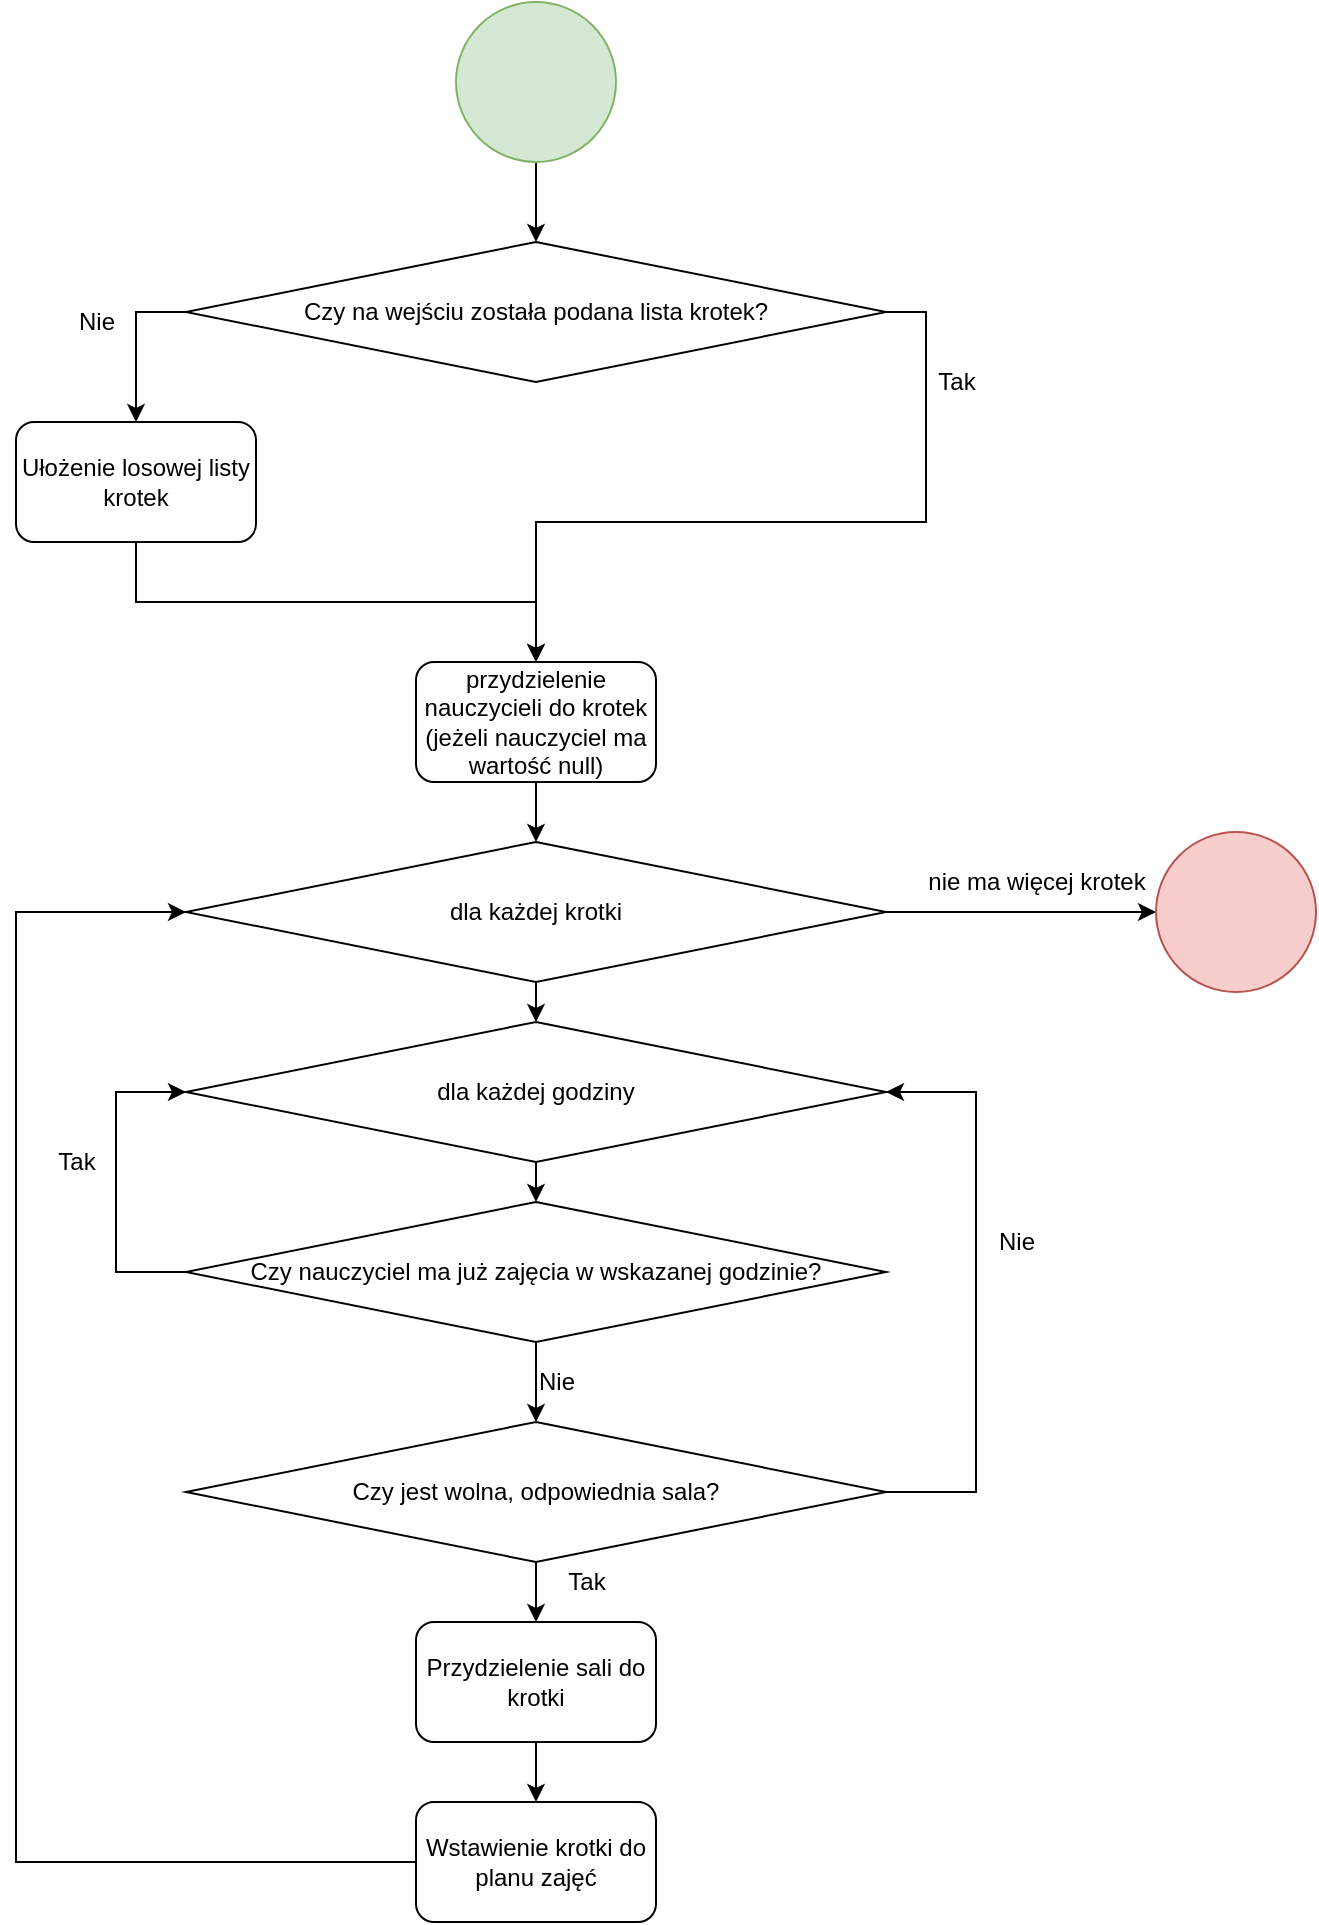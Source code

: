 <mxfile version="16.2.7" type="device"><diagram id="C5RBs43oDa-KdzZeNtuy" name="Page-1"><mxGraphModel dx="1426" dy="820" grid="1" gridSize="10" guides="1" tooltips="1" connect="1" arrows="1" fold="1" page="1" pageScale="1" pageWidth="827" pageHeight="1169" math="0" shadow="0"><root><mxCell id="WIyWlLk6GJQsqaUBKTNV-0"/><mxCell id="WIyWlLk6GJQsqaUBKTNV-1" parent="WIyWlLk6GJQsqaUBKTNV-0"/><mxCell id="LEY-k4mn6A5t5b1xq3u5-11" style="edgeStyle=orthogonalEdgeStyle;rounded=0;orthogonalLoop=1;jettySize=auto;html=1;exitX=0.5;exitY=1;exitDx=0;exitDy=0;entryX=0.5;entryY=0;entryDx=0;entryDy=0;" edge="1" parent="WIyWlLk6GJQsqaUBKTNV-1" source="LEY-k4mn6A5t5b1xq3u5-0" target="LEY-k4mn6A5t5b1xq3u5-2"><mxGeometry relative="1" as="geometry"/></mxCell><mxCell id="LEY-k4mn6A5t5b1xq3u5-0" value="" style="ellipse;whiteSpace=wrap;html=1;aspect=fixed;fillColor=#d5e8d4;strokeColor=#82b366;" vertex="1" parent="WIyWlLk6GJQsqaUBKTNV-1"><mxGeometry x="320" y="10" width="80" height="80" as="geometry"/></mxCell><mxCell id="LEY-k4mn6A5t5b1xq3u5-5" style="edgeStyle=orthogonalEdgeStyle;rounded=0;orthogonalLoop=1;jettySize=auto;html=1;exitX=0;exitY=0.5;exitDx=0;exitDy=0;entryX=0.5;entryY=0;entryDx=0;entryDy=0;" edge="1" parent="WIyWlLk6GJQsqaUBKTNV-1" source="LEY-k4mn6A5t5b1xq3u5-2" target="LEY-k4mn6A5t5b1xq3u5-1"><mxGeometry relative="1" as="geometry"/></mxCell><mxCell id="LEY-k4mn6A5t5b1xq3u5-9" style="edgeStyle=orthogonalEdgeStyle;rounded=0;orthogonalLoop=1;jettySize=auto;html=1;exitX=1;exitY=0.5;exitDx=0;exitDy=0;entryX=0.5;entryY=0;entryDx=0;entryDy=0;" edge="1" parent="WIyWlLk6GJQsqaUBKTNV-1" source="LEY-k4mn6A5t5b1xq3u5-2" target="LEY-k4mn6A5t5b1xq3u5-16"><mxGeometry relative="1" as="geometry"><mxPoint x="430" y="360" as="targetPoint"/></mxGeometry></mxCell><mxCell id="LEY-k4mn6A5t5b1xq3u5-2" value="Czy na wejściu została podana lista krotek?" style="rhombus;whiteSpace=wrap;html=1;" vertex="1" parent="WIyWlLk6GJQsqaUBKTNV-1"><mxGeometry x="185" y="130" width="350" height="70" as="geometry"/></mxCell><mxCell id="LEY-k4mn6A5t5b1xq3u5-8" style="edgeStyle=orthogonalEdgeStyle;rounded=0;orthogonalLoop=1;jettySize=auto;html=1;exitX=0.5;exitY=1;exitDx=0;exitDy=0;entryX=0.5;entryY=0;entryDx=0;entryDy=0;" edge="1" parent="WIyWlLk6GJQsqaUBKTNV-1" source="LEY-k4mn6A5t5b1xq3u5-1" target="LEY-k4mn6A5t5b1xq3u5-16"><mxGeometry relative="1" as="geometry"><mxPoint x="360" y="330" as="targetPoint"/></mxGeometry></mxCell><mxCell id="LEY-k4mn6A5t5b1xq3u5-1" value="Ułożenie losowej listy krotek" style="rounded=1;whiteSpace=wrap;html=1;" vertex="1" parent="WIyWlLk6GJQsqaUBKTNV-1"><mxGeometry x="100" y="220" width="120" height="60" as="geometry"/></mxCell><mxCell id="LEY-k4mn6A5t5b1xq3u5-6" value="Nie" style="text;html=1;align=center;verticalAlign=middle;resizable=0;points=[];autosize=1;strokeColor=none;fillColor=none;" vertex="1" parent="WIyWlLk6GJQsqaUBKTNV-1"><mxGeometry x="125" y="160" width="30" height="20" as="geometry"/></mxCell><mxCell id="LEY-k4mn6A5t5b1xq3u5-10" value="Tak" style="text;html=1;align=center;verticalAlign=middle;resizable=0;points=[];autosize=1;strokeColor=none;fillColor=none;" vertex="1" parent="WIyWlLk6GJQsqaUBKTNV-1"><mxGeometry x="555" y="190" width="30" height="20" as="geometry"/></mxCell><mxCell id="LEY-k4mn6A5t5b1xq3u5-20" style="edgeStyle=elbowEdgeStyle;rounded=0;orthogonalLoop=1;jettySize=auto;html=1;exitX=0.5;exitY=1;exitDx=0;exitDy=0;entryX=0.5;entryY=0;entryDx=0;entryDy=0;" edge="1" parent="WIyWlLk6GJQsqaUBKTNV-1" source="LEY-k4mn6A5t5b1xq3u5-14" target="LEY-k4mn6A5t5b1xq3u5-15"><mxGeometry relative="1" as="geometry"/></mxCell><mxCell id="LEY-k4mn6A5t5b1xq3u5-34" style="edgeStyle=elbowEdgeStyle;rounded=0;orthogonalLoop=1;jettySize=auto;html=1;exitX=1;exitY=0.5;exitDx=0;exitDy=0;entryX=0;entryY=0.5;entryDx=0;entryDy=0;" edge="1" parent="WIyWlLk6GJQsqaUBKTNV-1" source="LEY-k4mn6A5t5b1xq3u5-14" target="LEY-k4mn6A5t5b1xq3u5-33"><mxGeometry relative="1" as="geometry"/></mxCell><mxCell id="LEY-k4mn6A5t5b1xq3u5-14" value="dla każdej krotki" style="rhombus;whiteSpace=wrap;html=1;" vertex="1" parent="WIyWlLk6GJQsqaUBKTNV-1"><mxGeometry x="185" y="430" width="350" height="70" as="geometry"/></mxCell><mxCell id="LEY-k4mn6A5t5b1xq3u5-21" style="edgeStyle=elbowEdgeStyle;rounded=0;orthogonalLoop=1;jettySize=auto;html=1;exitX=0.5;exitY=1;exitDx=0;exitDy=0;entryX=0.5;entryY=0;entryDx=0;entryDy=0;" edge="1" parent="WIyWlLk6GJQsqaUBKTNV-1" source="LEY-k4mn6A5t5b1xq3u5-15" target="LEY-k4mn6A5t5b1xq3u5-18"><mxGeometry relative="1" as="geometry"/></mxCell><mxCell id="LEY-k4mn6A5t5b1xq3u5-15" value="dla każdej godziny" style="rhombus;whiteSpace=wrap;html=1;" vertex="1" parent="WIyWlLk6GJQsqaUBKTNV-1"><mxGeometry x="185" y="520" width="350" height="70" as="geometry"/></mxCell><mxCell id="LEY-k4mn6A5t5b1xq3u5-17" style="edgeStyle=elbowEdgeStyle;rounded=0;orthogonalLoop=1;jettySize=auto;html=1;exitX=0.5;exitY=1;exitDx=0;exitDy=0;entryX=0.5;entryY=0;entryDx=0;entryDy=0;" edge="1" parent="WIyWlLk6GJQsqaUBKTNV-1" source="LEY-k4mn6A5t5b1xq3u5-16" target="LEY-k4mn6A5t5b1xq3u5-14"><mxGeometry relative="1" as="geometry"/></mxCell><mxCell id="LEY-k4mn6A5t5b1xq3u5-16" value="przydzielenie nauczycieli do krotek (jeżeli nauczyciel ma wartość null)" style="rounded=1;whiteSpace=wrap;html=1;" vertex="1" parent="WIyWlLk6GJQsqaUBKTNV-1"><mxGeometry x="300" y="340" width="120" height="60" as="geometry"/></mxCell><mxCell id="LEY-k4mn6A5t5b1xq3u5-22" style="edgeStyle=elbowEdgeStyle;rounded=0;orthogonalLoop=1;jettySize=auto;html=1;exitX=0;exitY=0.5;exitDx=0;exitDy=0;entryX=0;entryY=0.5;entryDx=0;entryDy=0;" edge="1" parent="WIyWlLk6GJQsqaUBKTNV-1" source="LEY-k4mn6A5t5b1xq3u5-18" target="LEY-k4mn6A5t5b1xq3u5-15"><mxGeometry relative="1" as="geometry"><Array as="points"><mxPoint x="150" y="600"/></Array></mxGeometry></mxCell><mxCell id="LEY-k4mn6A5t5b1xq3u5-24" style="edgeStyle=elbowEdgeStyle;rounded=0;orthogonalLoop=1;jettySize=auto;html=1;exitX=0.5;exitY=1;exitDx=0;exitDy=0;entryX=0.5;entryY=0;entryDx=0;entryDy=0;" edge="1" parent="WIyWlLk6GJQsqaUBKTNV-1" source="LEY-k4mn6A5t5b1xq3u5-18" target="LEY-k4mn6A5t5b1xq3u5-19"><mxGeometry relative="1" as="geometry"/></mxCell><mxCell id="LEY-k4mn6A5t5b1xq3u5-18" value="Czy nauczyciel ma już zajęcia w wskazanej godzinie?" style="rhombus;whiteSpace=wrap;html=1;" vertex="1" parent="WIyWlLk6GJQsqaUBKTNV-1"><mxGeometry x="185" y="610" width="350" height="70" as="geometry"/></mxCell><mxCell id="LEY-k4mn6A5t5b1xq3u5-26" style="edgeStyle=elbowEdgeStyle;rounded=0;orthogonalLoop=1;jettySize=auto;html=1;exitX=1;exitY=0.5;exitDx=0;exitDy=0;entryX=1;entryY=0.5;entryDx=0;entryDy=0;" edge="1" parent="WIyWlLk6GJQsqaUBKTNV-1" source="LEY-k4mn6A5t5b1xq3u5-19" target="LEY-k4mn6A5t5b1xq3u5-15"><mxGeometry relative="1" as="geometry"><Array as="points"><mxPoint x="580" y="655"/></Array></mxGeometry></mxCell><mxCell id="LEY-k4mn6A5t5b1xq3u5-29" style="edgeStyle=elbowEdgeStyle;rounded=0;orthogonalLoop=1;jettySize=auto;html=1;exitX=0.5;exitY=1;exitDx=0;exitDy=0;entryX=0.5;entryY=0;entryDx=0;entryDy=0;" edge="1" parent="WIyWlLk6GJQsqaUBKTNV-1" source="LEY-k4mn6A5t5b1xq3u5-19" target="LEY-k4mn6A5t5b1xq3u5-28"><mxGeometry relative="1" as="geometry"/></mxCell><mxCell id="LEY-k4mn6A5t5b1xq3u5-19" value="Czy jest wolna, odpowiednia sala?" style="rhombus;whiteSpace=wrap;html=1;" vertex="1" parent="WIyWlLk6GJQsqaUBKTNV-1"><mxGeometry x="185" y="720" width="350" height="70" as="geometry"/></mxCell><mxCell id="LEY-k4mn6A5t5b1xq3u5-23" value="Tak" style="text;html=1;align=center;verticalAlign=middle;resizable=0;points=[];autosize=1;strokeColor=none;fillColor=none;" vertex="1" parent="WIyWlLk6GJQsqaUBKTNV-1"><mxGeometry x="115" y="580" width="30" height="20" as="geometry"/></mxCell><mxCell id="LEY-k4mn6A5t5b1xq3u5-25" value="Nie" style="text;html=1;align=center;verticalAlign=middle;resizable=0;points=[];autosize=1;strokeColor=none;fillColor=none;" vertex="1" parent="WIyWlLk6GJQsqaUBKTNV-1"><mxGeometry x="355" y="690" width="30" height="20" as="geometry"/></mxCell><mxCell id="LEY-k4mn6A5t5b1xq3u5-27" value="Nie" style="text;html=1;align=center;verticalAlign=middle;resizable=0;points=[];autosize=1;strokeColor=none;fillColor=none;" vertex="1" parent="WIyWlLk6GJQsqaUBKTNV-1"><mxGeometry x="585" y="620" width="30" height="20" as="geometry"/></mxCell><mxCell id="LEY-k4mn6A5t5b1xq3u5-31" style="edgeStyle=elbowEdgeStyle;rounded=0;orthogonalLoop=1;jettySize=auto;html=1;exitX=0.5;exitY=1;exitDx=0;exitDy=0;entryX=0.5;entryY=0;entryDx=0;entryDy=0;" edge="1" parent="WIyWlLk6GJQsqaUBKTNV-1" source="LEY-k4mn6A5t5b1xq3u5-28" target="LEY-k4mn6A5t5b1xq3u5-30"><mxGeometry relative="1" as="geometry"/></mxCell><mxCell id="LEY-k4mn6A5t5b1xq3u5-28" value="Przydzielenie sali do krotki" style="rounded=1;whiteSpace=wrap;html=1;" vertex="1" parent="WIyWlLk6GJQsqaUBKTNV-1"><mxGeometry x="300" y="820" width="120" height="60" as="geometry"/></mxCell><mxCell id="LEY-k4mn6A5t5b1xq3u5-32" style="edgeStyle=elbowEdgeStyle;rounded=0;orthogonalLoop=1;jettySize=auto;html=1;exitX=0;exitY=0.5;exitDx=0;exitDy=0;entryX=0;entryY=0.5;entryDx=0;entryDy=0;" edge="1" parent="WIyWlLk6GJQsqaUBKTNV-1" source="LEY-k4mn6A5t5b1xq3u5-30" target="LEY-k4mn6A5t5b1xq3u5-14"><mxGeometry relative="1" as="geometry"><Array as="points"><mxPoint x="100" y="700"/></Array></mxGeometry></mxCell><mxCell id="LEY-k4mn6A5t5b1xq3u5-30" value="Wstawienie krotki do planu zajęć" style="rounded=1;whiteSpace=wrap;html=1;" vertex="1" parent="WIyWlLk6GJQsqaUBKTNV-1"><mxGeometry x="300" y="910" width="120" height="60" as="geometry"/></mxCell><mxCell id="LEY-k4mn6A5t5b1xq3u5-33" value="" style="ellipse;whiteSpace=wrap;html=1;aspect=fixed;fillColor=#f8cecc;strokeColor=#b85450;" vertex="1" parent="WIyWlLk6GJQsqaUBKTNV-1"><mxGeometry x="670" y="425" width="80" height="80" as="geometry"/></mxCell><mxCell id="LEY-k4mn6A5t5b1xq3u5-35" value="nie ma więcej krotek" style="text;html=1;align=center;verticalAlign=middle;resizable=0;points=[];autosize=1;strokeColor=none;fillColor=none;" vertex="1" parent="WIyWlLk6GJQsqaUBKTNV-1"><mxGeometry x="550" y="440" width="120" height="20" as="geometry"/></mxCell><mxCell id="LEY-k4mn6A5t5b1xq3u5-36" value="Tak" style="text;html=1;align=center;verticalAlign=middle;resizable=0;points=[];autosize=1;strokeColor=none;fillColor=none;" vertex="1" parent="WIyWlLk6GJQsqaUBKTNV-1"><mxGeometry x="370" y="790" width="30" height="20" as="geometry"/></mxCell></root></mxGraphModel></diagram></mxfile>